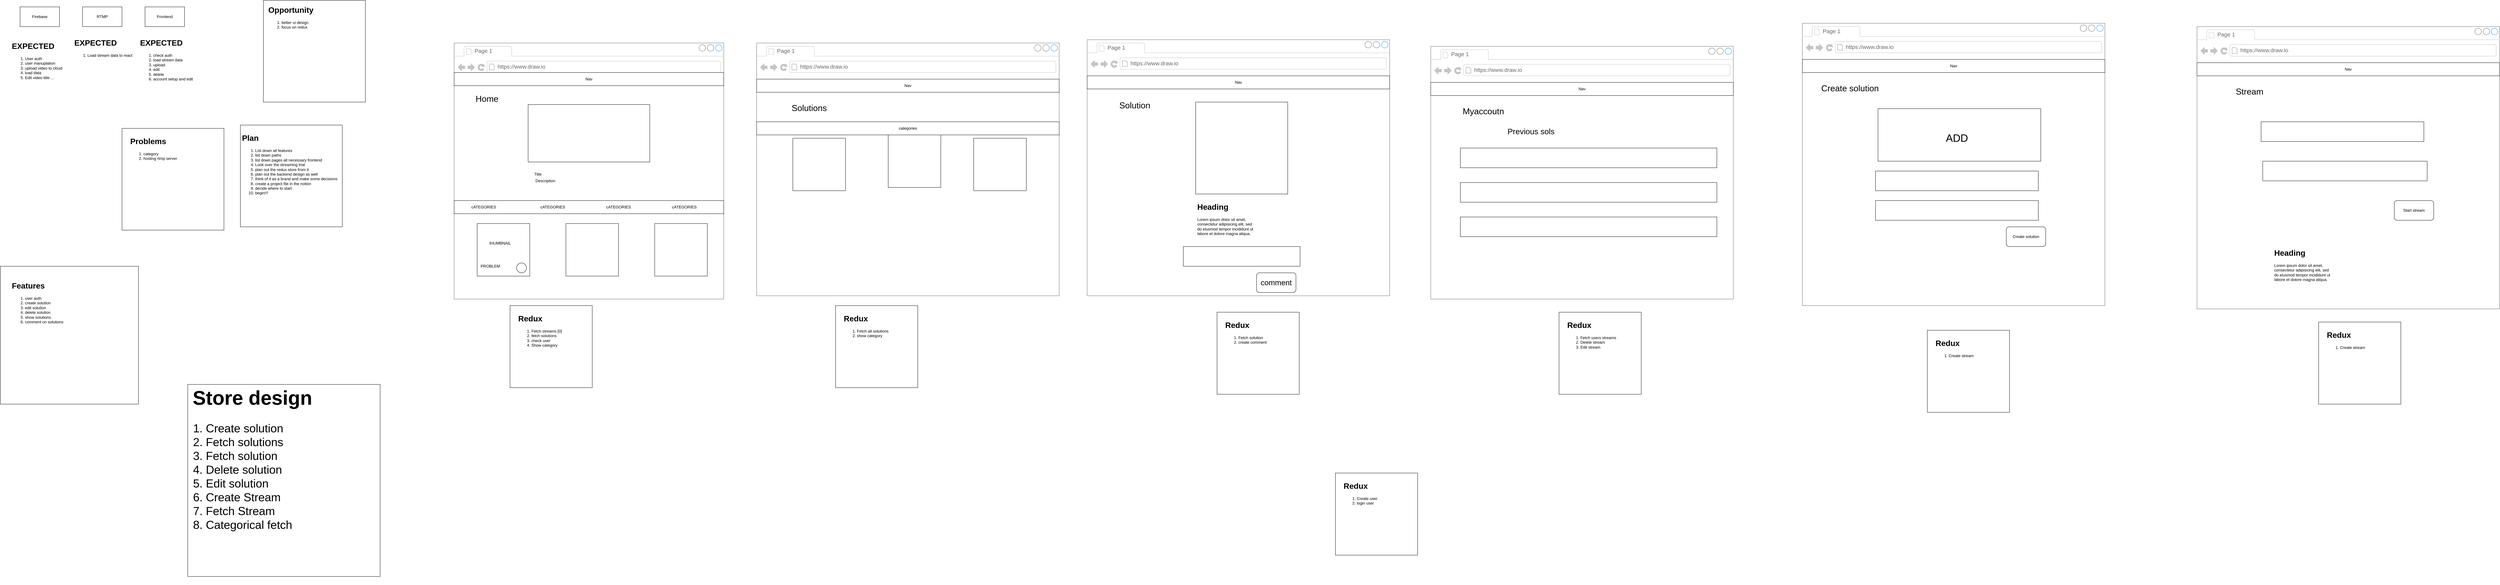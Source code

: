 <mxfile version="14.7.2" type="device"><diagram id="DmHwoGxBdzD_FgtV0RAj" name="Page-1"><mxGraphModel dx="4152" dy="2652" grid="1" gridSize="10" guides="1" tooltips="1" connect="1" arrows="1" fold="1" page="1" pageScale="1" pageWidth="850" pageHeight="1100" math="0" shadow="0"><root><mxCell id="0"/><mxCell id="1" parent="0"/><mxCell id="Y1dfJo8Q4egXMTVIznYV-1" value="Firebase" style="rounded=0;whiteSpace=wrap;html=1;" parent="1" vertex="1"><mxGeometry x="120" y="80" width="120" height="60" as="geometry"/></mxCell><mxCell id="Y1dfJo8Q4egXMTVIznYV-2" value="Frontend" style="rounded=0;whiteSpace=wrap;html=1;" parent="1" vertex="1"><mxGeometry x="500" y="80" width="120" height="60" as="geometry"/></mxCell><mxCell id="Y1dfJo8Q4egXMTVIznYV-3" value="" style="whiteSpace=wrap;html=1;aspect=fixed;" parent="1" vertex="1"><mxGeometry x="430" y="450" width="310" height="310" as="geometry"/></mxCell><mxCell id="Y1dfJo8Q4egXMTVIznYV-5" value="&lt;h1&gt;Problems&lt;/h1&gt;&lt;p&gt;&lt;/p&gt;&lt;ol&gt;&lt;li&gt;category&lt;/li&gt;&lt;li&gt;hosting rtmp server&lt;/li&gt;&lt;/ol&gt;&lt;p&gt;&lt;/p&gt;" style="text;html=1;strokeColor=none;fillColor=none;spacing=5;spacingTop=-20;whiteSpace=wrap;overflow=hidden;rounded=0;" parent="1" vertex="1"><mxGeometry x="450" y="470" width="270" height="270" as="geometry"/></mxCell><mxCell id="Y1dfJo8Q4egXMTVIznYV-7" value="" style="whiteSpace=wrap;html=1;aspect=fixed;" parent="1" vertex="1"><mxGeometry x="60" y="870" width="420" height="420" as="geometry"/></mxCell><mxCell id="Y1dfJo8Q4egXMTVIznYV-8" value="&lt;h1&gt;Features&lt;/h1&gt;&lt;p&gt;&lt;/p&gt;&lt;ol&gt;&lt;li&gt;user auth&lt;/li&gt;&lt;li&gt;create solution&lt;/li&gt;&lt;li&gt;edit solution&amp;nbsp;&lt;/li&gt;&lt;li&gt;delete solution&lt;/li&gt;&lt;li&gt;show solutions&lt;/li&gt;&lt;li&gt;comment on solutions&lt;/li&gt;&lt;/ol&gt;&lt;div style=&quot;font-size: 20px&quot;&gt;&lt;br&gt;&lt;/div&gt;&lt;p&gt;&lt;/p&gt;" style="text;html=1;strokeColor=none;fillColor=none;spacing=5;spacingTop=-20;whiteSpace=wrap;overflow=hidden;rounded=0;" parent="1" vertex="1"><mxGeometry x="90" y="910" width="270" height="270" as="geometry"/></mxCell><mxCell id="dNH73WC3M9QRbxnPOMlQ-2" value="&lt;h1&gt;EXPECTED&lt;/h1&gt;&lt;p&gt;&lt;/p&gt;&lt;ol&gt;&lt;li&gt;User auth&lt;/li&gt;&lt;li&gt;user manuplation&lt;/li&gt;&lt;li&gt;upload video to cloud&lt;/li&gt;&lt;li&gt;load data&lt;/li&gt;&lt;li&gt;Edit video title ...&lt;/li&gt;&lt;/ol&gt;&lt;p&gt;&lt;/p&gt;" style="text;html=1;strokeColor=none;fillColor=none;spacing=5;spacingTop=-20;whiteSpace=wrap;overflow=hidden;rounded=0;" parent="1" vertex="1"><mxGeometry x="90" y="180" width="190" height="190" as="geometry"/></mxCell><mxCell id="dNH73WC3M9QRbxnPOMlQ-3" value="&lt;h1&gt;EXPECTED&lt;/h1&gt;&lt;p&gt;&lt;/p&gt;&lt;ol&gt;&lt;li&gt;check auth&lt;/li&gt;&lt;li&gt;load stream data&lt;/li&gt;&lt;li&gt;upload&amp;nbsp;&lt;/li&gt;&lt;li&gt;edit&amp;nbsp;&lt;/li&gt;&lt;li&gt;delete&lt;/li&gt;&lt;li&gt;account setup and edit&lt;/li&gt;&lt;/ol&gt;&lt;p&gt;&lt;/p&gt;" style="text;html=1;strokeColor=none;fillColor=none;spacing=5;spacingTop=-20;whiteSpace=wrap;overflow=hidden;rounded=0;" parent="1" vertex="1"><mxGeometry x="480" y="170" width="190" height="190" as="geometry"/></mxCell><mxCell id="dNH73WC3M9QRbxnPOMlQ-4" value="RTMP" style="rounded=0;whiteSpace=wrap;html=1;" parent="1" vertex="1"><mxGeometry x="310" y="80" width="120" height="60" as="geometry"/></mxCell><mxCell id="dNH73WC3M9QRbxnPOMlQ-5" value="&lt;h1&gt;EXPECTED&lt;/h1&gt;&lt;p&gt;&lt;/p&gt;&lt;ol&gt;&lt;li&gt;Load stream data to react&lt;/li&gt;&lt;/ol&gt;&lt;p&gt;&lt;/p&gt;" style="text;html=1;strokeColor=none;fillColor=none;spacing=5;spacingTop=-20;whiteSpace=wrap;overflow=hidden;rounded=0;" parent="1" vertex="1"><mxGeometry x="280" y="170" width="190" height="190" as="geometry"/></mxCell><mxCell id="dNH73WC3M9QRbxnPOMlQ-6" value="" style="whiteSpace=wrap;html=1;aspect=fixed;" parent="1" vertex="1"><mxGeometry x="790" y="440" width="310" height="310" as="geometry"/></mxCell><mxCell id="dNH73WC3M9QRbxnPOMlQ-7" value="&lt;h1&gt;Plan&lt;/h1&gt;&lt;p&gt;&lt;/p&gt;&lt;ol&gt;&lt;li&gt;List down all features&lt;/li&gt;&lt;li&gt;list down paths&lt;/li&gt;&lt;li&gt;list down pages all necessary frontend&lt;/li&gt;&lt;li&gt;Look over the streaming trial&lt;/li&gt;&lt;li&gt;plan out the redux store from it&lt;/li&gt;&lt;li&gt;plan out the backend design as well&lt;/li&gt;&lt;li&gt;think of it as a brand and make some decisions&lt;/li&gt;&lt;li&gt;create a project file in the notion&lt;/li&gt;&lt;li&gt;decide where to start&lt;/li&gt;&lt;li&gt;begin!!!&lt;/li&gt;&lt;/ol&gt;&lt;p&gt;&lt;/p&gt;" style="text;html=1;strokeColor=none;fillColor=none;spacing=5;spacingTop=-20;whiteSpace=wrap;overflow=hidden;rounded=0;" parent="1" vertex="1"><mxGeometry x="790" y="460" width="310" height="270" as="geometry"/></mxCell><mxCell id="_rVraMnxdXFRFd1aXAU3-5" value="" style="strokeWidth=1;shadow=0;dashed=0;align=center;html=1;shape=mxgraph.mockup.containers.browserWindow;rSize=0;strokeColor=#666666;strokeColor2=#008cff;strokeColor3=#c4c4c4;mainText=,;recursiveResize=0;" parent="1" vertex="1"><mxGeometry x="1440" y="190" width="820" height="780" as="geometry"/></mxCell><mxCell id="_rVraMnxdXFRFd1aXAU3-6" value="Page 1" style="strokeWidth=1;shadow=0;dashed=0;align=center;html=1;shape=mxgraph.mockup.containers.anchor;fontSize=17;fontColor=#666666;align=left;" parent="_rVraMnxdXFRFd1aXAU3-5" vertex="1"><mxGeometry x="60" y="12" width="110" height="26" as="geometry"/></mxCell><mxCell id="_rVraMnxdXFRFd1aXAU3-7" value="https://www.draw.io" style="strokeWidth=1;shadow=0;dashed=0;align=center;html=1;shape=mxgraph.mockup.containers.anchor;rSize=0;fontSize=17;fontColor=#666666;align=left;" parent="_rVraMnxdXFRFd1aXAU3-5" vertex="1"><mxGeometry x="130" y="60" width="250" height="26" as="geometry"/></mxCell><mxCell id="_rVraMnxdXFRFd1aXAU3-9" value="" style="rounded=0;whiteSpace=wrap;html=1;" parent="_rVraMnxdXFRFd1aXAU3-5" vertex="1"><mxGeometry x="225" y="187.5" width="370" height="175" as="geometry"/></mxCell><mxCell id="_rVraMnxdXFRFd1aXAU3-10" value="Title" style="text;html=1;strokeColor=none;fillColor=none;align=center;verticalAlign=middle;whiteSpace=wrap;rounded=0;" parent="_rVraMnxdXFRFd1aXAU3-5" vertex="1"><mxGeometry x="235" y="390" width="40" height="20" as="geometry"/></mxCell><mxCell id="_rVraMnxdXFRFd1aXAU3-11" value="Description" style="text;html=1;strokeColor=none;fillColor=none;align=center;verticalAlign=middle;whiteSpace=wrap;rounded=0;" parent="_rVraMnxdXFRFd1aXAU3-5" vertex="1"><mxGeometry x="160" y="410" width="235" height="20" as="geometry"/></mxCell><mxCell id="_rVraMnxdXFRFd1aXAU3-8" value="Nav" style="rounded=0;whiteSpace=wrap;html=1;" parent="_rVraMnxdXFRFd1aXAU3-5" vertex="1"><mxGeometry y="90" width="820" height="40" as="geometry"/></mxCell><mxCell id="_rVraMnxdXFRFd1aXAU3-13" value="" style="whiteSpace=wrap;html=1;aspect=fixed;" parent="_rVraMnxdXFRFd1aXAU3-5" vertex="1"><mxGeometry x="70" y="550" width="160" height="160" as="geometry"/></mxCell><mxCell id="_rVraMnxdXFRFd1aXAU3-15" value="&lt;span style=&quot;color: rgba(0 , 0 , 0 , 0) ; font-family: monospace ; font-size: 0px&quot;&gt;%3CmxGraphModel%3E%3Croot%3E%3CmxCell%20id%3D%220%22%2F%3E%3CmxCell%20id%3D%221%22%20parent%3D%220%22%2F%3E%3CmxCell%20id%3D%222%22%20value%3D%22%22%20style%3D%22strokeWidth%3D1%3Bshadow%3D0%3Bdashed%3D0%3Balign%3Dcenter%3Bhtml%3D1%3Bshape%3Dmxgraph.mockup.containers.browserWindow%3BrSize%3D0%3BstrokeColor%3D%23666666%3BstrokeColor2%3D%23008cff%3BstrokeColor3%3D%23c4c4c4%3BmainText%3D%2C%3BrecursiveResize%3D0%3B%22%20vertex%3D%221%22%20parent%3D%221%22%3E%3CmxGeometry%20x%3D%221440%22%20y%3D%22220%22%20width%3D%22820%22%20height%3D%22780%22%20as%3D%22geometry%22%2F%3E%3C%2FmxCell%3E%3CmxCell%20id%3D%223%22%20value%3D%22Page%201%22%20style%3D%22strokeWidth%3D1%3Bshadow%3D0%3Bdashed%3D0%3Balign%3Dcenter%3Bhtml%3D1%3Bshape%3Dmxgraph.mockup.containers.anchor%3BfontSize%3D17%3BfontColor%3D%23666666%3Balign%3Dleft%3B%22%20vertex%3D%221%22%20parent%3D%222%22%3E%3CmxGeometry%20x%3D%2260%22%20y%3D%2212%22%20width%3D%22110%22%20height%3D%2226%22%20as%3D%22geometry%22%2F%3E%3C%2FmxCell%3E%3CmxCell%20id%3D%224%22%20value%3D%22https%3A%2F%2Fwww.draw.io%22%20style%3D%22strokeWidth%3D1%3Bshadow%3D0%3Bdashed%3D0%3Balign%3Dcenter%3Bhtml%3D1%3Bshape%3Dmxgraph.mockup.containers.anchor%3BrSize%3D0%3BfontSize%3D17%3BfontColor%3D%23666666%3Balign%3Dleft%3B%22%20vertex%3D%221%22%20parent%3D%222%22%3E%3CmxGeometry%20x%3D%22130%22%20y%3D%2260%22%20width%3D%22250%22%20height%3D%2226%22%20as%3D%22geometry%22%2F%3E%3C%2FmxCell%3E%3CmxCell%20id%3D%225%22%20value%3D%22%22%20style%3D%22rounded%3D0%3BwhiteSpace%3Dwrap%3Bhtml%3D1%3B%22%20vertex%3D%221%22%20parent%3D%222%22%3E%3CmxGeometry%20x%3D%22225%22%20y%3D%22187.5%22%20width%3D%22370%22%20height%3D%22175%22%20as%3D%22geometry%22%2F%3E%3C%2FmxCell%3E%3CmxCell%20id%3D%226%22%20value%3D%22Title%22%20style%3D%22text%3Bhtml%3D1%3BstrokeColor%3Dnone%3BfillColor%3Dnone%3Balign%3Dcenter%3BverticalAlign%3Dmiddle%3BwhiteSpace%3Dwrap%3Brounded%3D0%3B%22%20vertex%3D%221%22%20parent%3D%222%22%3E%3CmxGeometry%20x%3D%22235%22%20y%3D%22390%22%20width%3D%2240%22%20height%3D%2220%22%20as%3D%22geometry%22%2F%3E%3C%2FmxCell%3E%3CmxCell%20id%3D%227%22%20value%3D%22Description%22%20style%3D%22text%3Bhtml%3D1%3BstrokeColor%3Dnone%3BfillColor%3Dnone%3Balign%3Dcenter%3BverticalAlign%3Dmiddle%3BwhiteSpace%3Dwrap%3Brounded%3D0%3B%22%20vertex%3D%221%22%20parent%3D%222%22%3E%3CmxGeometry%20x%3D%22160%22%20y%3D%22410%22%20width%3D%22235%22%20height%3D%2220%22%20as%3D%22geometry%22%2F%3E%3C%2FmxCell%3E%3CmxCell%20id%3D%228%22%20value%3D%22Nav%22%20style%3D%22rounded%3D0%3BwhiteSpace%3Dwrap%3Bhtml%3D1%3B%22%20vertex%3D%221%22%20parent%3D%222%22%3E%3CmxGeometry%20y%3D%22110%22%20width%3D%22820%22%20height%3D%2240%22%20as%3D%22geometry%22%2F%3E%3C%2FmxCell%3E%3CmxCell%20id%3D%229%22%20value%3D%22%22%20style%3D%22whiteSpace%3Dwrap%3Bhtml%3D1%3Baspect%3Dfixed%3B%22%20vertex%3D%221%22%20parent%3D%222%22%3E%3CmxGeometry%20x%3D%2270%22%20y%3D%22550%22%20width%3D%22160%22%20height%3D%22160%22%20as%3D%22geometry%22%2F%3E%3C%2FmxCell%3E%3CmxCell%20id%3D%2210%22%20value%3D%22%22%20style%3D%22whiteSpace%3Dwrap%3Bhtml%3D1%3Baspect%3Dfixed%3B%22%20vertex%3D%221%22%20parent%3D%222%22%3E%3CmxGeometry%20x%3D%22610%22%20y%3D%22550%22%20width%3D%22160%22%20height%3D%22160%22%20as%3D%22geometry%22%2F%3E%3C%2FmxCell%3E%3C%2Froot%3E%3C%2FmxGraphModel%3E&lt;/span&gt;" style="whiteSpace=wrap;html=1;aspect=fixed;" parent="_rVraMnxdXFRFd1aXAU3-5" vertex="1"><mxGeometry x="610" y="550" width="160" height="160" as="geometry"/></mxCell><mxCell id="_rVraMnxdXFRFd1aXAU3-25" value="&lt;span style=&quot;color: rgba(0 , 0 , 0 , 0) ; font-family: monospace ; font-size: 0px&quot;&gt;%3CmxGraphModel%3E%3Croot%3E%3CmxCell%20id%3D%220%22%2F%3E%3CmxCell%20id%3D%221%22%20parent%3D%220%22%2F%3E%3CmxCell%20id%3D%222%22%20value%3D%22%22%20style%3D%22strokeWidth%3D1%3Bshadow%3D0%3Bdashed%3D0%3Balign%3Dcenter%3Bhtml%3D1%3Bshape%3Dmxgraph.mockup.containers.browserWindow%3BrSize%3D0%3BstrokeColor%3D%23666666%3BstrokeColor2%3D%23008cff%3BstrokeColor3%3D%23c4c4c4%3BmainText%3D%2C%3BrecursiveResize%3D0%3B%22%20vertex%3D%221%22%20parent%3D%221%22%3E%3CmxGeometry%20x%3D%221440%22%20y%3D%22220%22%20width%3D%22820%22%20height%3D%22780%22%20as%3D%22geometry%22%2F%3E%3C%2FmxCell%3E%3CmxCell%20id%3D%223%22%20value%3D%22Page%201%22%20style%3D%22strokeWidth%3D1%3Bshadow%3D0%3Bdashed%3D0%3Balign%3Dcenter%3Bhtml%3D1%3Bshape%3Dmxgraph.mockup.containers.anchor%3BfontSize%3D17%3BfontColor%3D%23666666%3Balign%3Dleft%3B%22%20vertex%3D%221%22%20parent%3D%222%22%3E%3CmxGeometry%20x%3D%2260%22%20y%3D%2212%22%20width%3D%22110%22%20height%3D%2226%22%20as%3D%22geometry%22%2F%3E%3C%2FmxCell%3E%3CmxCell%20id%3D%224%22%20value%3D%22https%3A%2F%2Fwww.draw.io%22%20style%3D%22strokeWidth%3D1%3Bshadow%3D0%3Bdashed%3D0%3Balign%3Dcenter%3Bhtml%3D1%3Bshape%3Dmxgraph.mockup.containers.anchor%3BrSize%3D0%3BfontSize%3D17%3BfontColor%3D%23666666%3Balign%3Dleft%3B%22%20vertex%3D%221%22%20parent%3D%222%22%3E%3CmxGeometry%20x%3D%22130%22%20y%3D%2260%22%20width%3D%22250%22%20height%3D%2226%22%20as%3D%22geometry%22%2F%3E%3C%2FmxCell%3E%3CmxCell%20id%3D%225%22%20value%3D%22%22%20style%3D%22rounded%3D0%3BwhiteSpace%3Dwrap%3Bhtml%3D1%3B%22%20vertex%3D%221%22%20parent%3D%222%22%3E%3CmxGeometry%20x%3D%22225%22%20y%3D%22187.5%22%20width%3D%22370%22%20height%3D%22175%22%20as%3D%22geometry%22%2F%3E%3C%2FmxCell%3E%3CmxCell%20id%3D%226%22%20value%3D%22Title%22%20style%3D%22text%3Bhtml%3D1%3BstrokeColor%3Dnone%3BfillColor%3Dnone%3Balign%3Dcenter%3BverticalAlign%3Dmiddle%3BwhiteSpace%3Dwrap%3Brounded%3D0%3B%22%20vertex%3D%221%22%20parent%3D%222%22%3E%3CmxGeometry%20x%3D%22235%22%20y%3D%22390%22%20width%3D%2240%22%20height%3D%2220%22%20as%3D%22geometry%22%2F%3E%3C%2FmxCell%3E%3CmxCell%20id%3D%227%22%20value%3D%22Description%22%20style%3D%22text%3Bhtml%3D1%3BstrokeColor%3Dnone%3BfillColor%3Dnone%3Balign%3Dcenter%3BverticalAlign%3Dmiddle%3BwhiteSpace%3Dwrap%3Brounded%3D0%3B%22%20vertex%3D%221%22%20parent%3D%222%22%3E%3CmxGeometry%20x%3D%22160%22%20y%3D%22410%22%20width%3D%22235%22%20height%3D%2220%22%20as%3D%22geometry%22%2F%3E%3C%2FmxCell%3E%3CmxCell%20id%3D%228%22%20value%3D%22Nav%22%20style%3D%22rounded%3D0%3BwhiteSpace%3Dwrap%3Bhtml%3D1%3B%22%20vertex%3D%221%22%20parent%3D%222%22%3E%3CmxGeometry%20y%3D%22110%22%20width%3D%22820%22%20height%3D%2240%22%20as%3D%22geometry%22%2F%3E%3C%2FmxCell%3E%3CmxCell%20id%3D%229%22%20value%3D%22%22%20style%3D%22whiteSpace%3Dwrap%3Bhtml%3D1%3Baspect%3Dfixed%3B%22%20vertex%3D%221%22%20parent%3D%222%22%3E%3CmxGeometry%20x%3D%2270%22%20y%3D%22550%22%20width%3D%22160%22%20height%3D%22160%22%20as%3D%22geometry%22%2F%3E%3C%2FmxCell%3E%3CmxCell%20id%3D%2210%22%20value%3D%22%22%20style%3D%22whiteSpace%3Dwrap%3Bhtml%3D1%3Baspect%3Dfixed%3B%22%20vertex%3D%221%22%20parent%3D%222%22%3E%3CmxGeometry%20x%3D%22610%22%20y%3D%22550%22%20width%3D%22160%22%20height%3D%22160%22%20as%3D%22geometry%22%2F%3E%3C%2FmxCell%3E%3C%2Froot%3E%3C%2FmxGraphModel%3E&lt;/span&gt;" style="whiteSpace=wrap;html=1;aspect=fixed;" parent="_rVraMnxdXFRFd1aXAU3-5" vertex="1"><mxGeometry x="340" y="550" width="160" height="160" as="geometry"/></mxCell><mxCell id="_rVraMnxdXFRFd1aXAU3-26" value="PROBLEM" style="text;html=1;strokeColor=none;fillColor=none;align=center;verticalAlign=middle;whiteSpace=wrap;rounded=0;" parent="_rVraMnxdXFRFd1aXAU3-5" vertex="1"><mxGeometry x="90" y="670" width="40" height="20" as="geometry"/></mxCell><mxCell id="_rVraMnxdXFRFd1aXAU3-27" value="" style="ellipse;whiteSpace=wrap;html=1;aspect=fixed;" parent="_rVraMnxdXFRFd1aXAU3-5" vertex="1"><mxGeometry x="190" y="670" width="30" height="30" as="geometry"/></mxCell><mxCell id="_rVraMnxdXFRFd1aXAU3-28" value="tHUMBNAIL" style="text;html=1;strokeColor=none;fillColor=none;align=center;verticalAlign=middle;whiteSpace=wrap;rounded=0;" parent="_rVraMnxdXFRFd1aXAU3-5" vertex="1"><mxGeometry x="120" y="600" width="40" height="20" as="geometry"/></mxCell><mxCell id="_rVraMnxdXFRFd1aXAU3-29" value="" style="rounded=0;whiteSpace=wrap;html=1;" parent="_rVraMnxdXFRFd1aXAU3-5" vertex="1"><mxGeometry y="480" width="820" height="40" as="geometry"/></mxCell><mxCell id="_rVraMnxdXFRFd1aXAU3-30" value="cATEGORIES" style="text;html=1;strokeColor=none;fillColor=none;align=center;verticalAlign=middle;whiteSpace=wrap;rounded=0;" parent="_rVraMnxdXFRFd1aXAU3-5" vertex="1"><mxGeometry x="70" y="490" width="40" height="20" as="geometry"/></mxCell><mxCell id="_rVraMnxdXFRFd1aXAU3-31" value="cATEGORIES" style="text;html=1;strokeColor=none;fillColor=none;align=center;verticalAlign=middle;whiteSpace=wrap;rounded=0;" parent="_rVraMnxdXFRFd1aXAU3-5" vertex="1"><mxGeometry x="280" y="490" width="40" height="20" as="geometry"/></mxCell><mxCell id="_rVraMnxdXFRFd1aXAU3-32" value="cATEGORIES" style="text;html=1;strokeColor=none;fillColor=none;align=center;verticalAlign=middle;whiteSpace=wrap;rounded=0;" parent="1" vertex="1"><mxGeometry x="1920" y="680" width="40" height="20" as="geometry"/></mxCell><mxCell id="_rVraMnxdXFRFd1aXAU3-33" value="cATEGORIES" style="text;html=1;strokeColor=none;fillColor=none;align=center;verticalAlign=middle;whiteSpace=wrap;rounded=0;" parent="1" vertex="1"><mxGeometry x="2120" y="680" width="40" height="20" as="geometry"/></mxCell><mxCell id="_rVraMnxdXFRFd1aXAU3-34" value="" style="strokeWidth=1;shadow=0;dashed=0;align=center;html=1;shape=mxgraph.mockup.containers.browserWindow;rSize=0;strokeColor=#666666;strokeColor2=#008cff;strokeColor3=#c4c4c4;mainText=,;recursiveResize=0;" parent="1" vertex="1"><mxGeometry x="2360" y="190" width="920" height="770" as="geometry"/></mxCell><mxCell id="_rVraMnxdXFRFd1aXAU3-35" value="Page 1" style="strokeWidth=1;shadow=0;dashed=0;align=center;html=1;shape=mxgraph.mockup.containers.anchor;fontSize=17;fontColor=#666666;align=left;" parent="_rVraMnxdXFRFd1aXAU3-34" vertex="1"><mxGeometry x="60" y="12" width="110" height="26" as="geometry"/></mxCell><mxCell id="_rVraMnxdXFRFd1aXAU3-36" value="https://www.draw.io" style="strokeWidth=1;shadow=0;dashed=0;align=center;html=1;shape=mxgraph.mockup.containers.anchor;rSize=0;fontSize=17;fontColor=#666666;align=left;" parent="_rVraMnxdXFRFd1aXAU3-34" vertex="1"><mxGeometry x="130" y="60" width="250" height="26" as="geometry"/></mxCell><mxCell id="_rVraMnxdXFRFd1aXAU3-37" value="" style="whiteSpace=wrap;html=1;aspect=fixed;" parent="_rVraMnxdXFRFd1aXAU3-34" vertex="1"><mxGeometry x="110" y="290" width="160" height="160" as="geometry"/></mxCell><mxCell id="_rVraMnxdXFRFd1aXAU3-39" value="" style="whiteSpace=wrap;html=1;aspect=fixed;" parent="_rVraMnxdXFRFd1aXAU3-34" vertex="1"><mxGeometry x="400" y="280" width="160" height="160" as="geometry"/></mxCell><mxCell id="_rVraMnxdXFRFd1aXAU3-57" value="Nav" style="rounded=0;whiteSpace=wrap;html=1;" parent="_rVraMnxdXFRFd1aXAU3-34" vertex="1"><mxGeometry y="110" width="920" height="40" as="geometry"/></mxCell><mxCell id="_rVraMnxdXFRFd1aXAU3-40" value="" style="whiteSpace=wrap;html=1;aspect=fixed;" parent="_rVraMnxdXFRFd1aXAU3-34" vertex="1"><mxGeometry x="660" y="290" width="160" height="160" as="geometry"/></mxCell><mxCell id="_rVraMnxdXFRFd1aXAU3-65" value="&lt;font style=&quot;font-size: 26px&quot;&gt;Solutions&lt;/font&gt;" style="text;html=1;strokeColor=none;fillColor=none;align=center;verticalAlign=middle;whiteSpace=wrap;rounded=0;" parent="_rVraMnxdXFRFd1aXAU3-34" vertex="1"><mxGeometry x="140" y="188" width="40" height="20" as="geometry"/></mxCell><mxCell id="_rVraMnxdXFRFd1aXAU3-58" value="" style="strokeWidth=1;shadow=0;dashed=0;align=center;html=1;shape=mxgraph.mockup.containers.browserWindow;rSize=0;strokeColor=#666666;strokeColor2=#008cff;strokeColor3=#c4c4c4;mainText=,;recursiveResize=0;" parent="1" vertex="1"><mxGeometry x="3365" y="180" width="920" height="780" as="geometry"/></mxCell><mxCell id="_rVraMnxdXFRFd1aXAU3-59" value="Page 1" style="strokeWidth=1;shadow=0;dashed=0;align=center;html=1;shape=mxgraph.mockup.containers.anchor;fontSize=17;fontColor=#666666;align=left;" parent="_rVraMnxdXFRFd1aXAU3-58" vertex="1"><mxGeometry x="60" y="12" width="110" height="26" as="geometry"/></mxCell><mxCell id="_rVraMnxdXFRFd1aXAU3-60" value="https://www.draw.io" style="strokeWidth=1;shadow=0;dashed=0;align=center;html=1;shape=mxgraph.mockup.containers.anchor;rSize=0;fontSize=17;fontColor=#666666;align=left;" parent="_rVraMnxdXFRFd1aXAU3-58" vertex="1"><mxGeometry x="130" y="60" width="250" height="26" as="geometry"/></mxCell><mxCell id="_rVraMnxdXFRFd1aXAU3-61" value="" style="whiteSpace=wrap;html=1;aspect=fixed;" parent="_rVraMnxdXFRFd1aXAU3-58" vertex="1"><mxGeometry x="330" y="190" width="280" height="280" as="geometry"/></mxCell><mxCell id="_rVraMnxdXFRFd1aXAU3-63" value="Nav" style="rounded=0;whiteSpace=wrap;html=1;" parent="_rVraMnxdXFRFd1aXAU3-58" vertex="1"><mxGeometry y="110" width="920" height="40" as="geometry"/></mxCell><mxCell id="_rVraMnxdXFRFd1aXAU3-68" value="&lt;h1&gt;Heading&lt;/h1&gt;&lt;p&gt;Lorem ipsum dolor sit amet, consectetur adipisicing elit, sed do eiusmod tempor incididunt ut labore et dolore magna aliqua.&lt;/p&gt;" style="text;html=1;strokeColor=none;fillColor=none;spacing=5;spacingTop=-20;whiteSpace=wrap;overflow=hidden;rounded=0;" parent="_rVraMnxdXFRFd1aXAU3-58" vertex="1"><mxGeometry x="330" y="490" width="190" height="120" as="geometry"/></mxCell><mxCell id="_rVraMnxdXFRFd1aXAU3-69" value="" style="rounded=0;whiteSpace=wrap;html=1;" parent="_rVraMnxdXFRFd1aXAU3-58" vertex="1"><mxGeometry x="292.5" y="630" width="355" height="60" as="geometry"/></mxCell><mxCell id="_rVraMnxdXFRFd1aXAU3-70" value="&lt;font style=&quot;font-size: 23px&quot;&gt;comment&lt;/font&gt;" style="rounded=1;whiteSpace=wrap;html=1;" parent="_rVraMnxdXFRFd1aXAU3-58" vertex="1"><mxGeometry x="515" y="710" width="120" height="60" as="geometry"/></mxCell><mxCell id="_rVraMnxdXFRFd1aXAU3-66" value="&lt;font style=&quot;font-size: 26px&quot;&gt;Home&lt;/font&gt;" style="text;html=1;strokeColor=none;fillColor=none;align=center;verticalAlign=middle;whiteSpace=wrap;rounded=0;" parent="1" vertex="1"><mxGeometry x="1520" y="350" width="40" height="20" as="geometry"/></mxCell><mxCell id="_rVraMnxdXFRFd1aXAU3-71" value="&lt;span style=&quot;font-size: 26px&quot;&gt;Solution&lt;/span&gt;" style="text;html=1;strokeColor=none;fillColor=none;align=center;verticalAlign=middle;whiteSpace=wrap;rounded=0;" parent="1" vertex="1"><mxGeometry x="3490" y="370" width="40" height="20" as="geometry"/></mxCell><mxCell id="_rVraMnxdXFRFd1aXAU3-72" value="" style="strokeWidth=1;shadow=0;dashed=0;align=center;html=1;shape=mxgraph.mockup.containers.browserWindow;rSize=0;strokeColor=#666666;strokeColor2=#008cff;strokeColor3=#c4c4c4;mainText=,;recursiveResize=0;" parent="1" vertex="1"><mxGeometry x="4410" y="200" width="920" height="770" as="geometry"/></mxCell><mxCell id="_rVraMnxdXFRFd1aXAU3-73" value="Page 1" style="strokeWidth=1;shadow=0;dashed=0;align=center;html=1;shape=mxgraph.mockup.containers.anchor;fontSize=17;fontColor=#666666;align=left;" parent="_rVraMnxdXFRFd1aXAU3-72" vertex="1"><mxGeometry x="60" y="12" width="110" height="26" as="geometry"/></mxCell><mxCell id="_rVraMnxdXFRFd1aXAU3-74" value="https://www.draw.io" style="strokeWidth=1;shadow=0;dashed=0;align=center;html=1;shape=mxgraph.mockup.containers.anchor;rSize=0;fontSize=17;fontColor=#666666;align=left;" parent="_rVraMnxdXFRFd1aXAU3-72" vertex="1"><mxGeometry x="130" y="60" width="250" height="26" as="geometry"/></mxCell><mxCell id="_rVraMnxdXFRFd1aXAU3-77" value="Nav" style="rounded=0;whiteSpace=wrap;html=1;" parent="_rVraMnxdXFRFd1aXAU3-72" vertex="1"><mxGeometry y="110" width="920" height="40" as="geometry"/></mxCell><mxCell id="_rVraMnxdXFRFd1aXAU3-79" value="&lt;span style=&quot;font-size: 26px&quot;&gt;Myaccoutn&lt;/span&gt;" style="text;html=1;strokeColor=none;fillColor=none;align=center;verticalAlign=middle;whiteSpace=wrap;rounded=0;" parent="_rVraMnxdXFRFd1aXAU3-72" vertex="1"><mxGeometry x="140" y="188" width="40" height="20" as="geometry"/></mxCell><mxCell id="_rVraMnxdXFRFd1aXAU3-82" value="" style="rounded=0;whiteSpace=wrap;html=1;" parent="_rVraMnxdXFRFd1aXAU3-72" vertex="1"><mxGeometry x="90" y="415" width="780" height="60" as="geometry"/></mxCell><mxCell id="_rVraMnxdXFRFd1aXAU3-81" value="" style="rounded=0;whiteSpace=wrap;html=1;" parent="_rVraMnxdXFRFd1aXAU3-72" vertex="1"><mxGeometry x="90" y="520" width="780" height="60" as="geometry"/></mxCell><mxCell id="_rVraMnxdXFRFd1aXAU3-80" value="" style="rounded=0;whiteSpace=wrap;html=1;" parent="1" vertex="1"><mxGeometry x="4500" y="510" width="780" height="60" as="geometry"/></mxCell><mxCell id="_rVraMnxdXFRFd1aXAU3-83" value="&lt;span style=&quot;font-size: 24px&quot;&gt;Previous sols&lt;/span&gt;" style="text;html=1;strokeColor=none;fillColor=none;align=center;verticalAlign=middle;whiteSpace=wrap;rounded=0;" parent="1" vertex="1"><mxGeometry x="4620" y="450" width="190" height="20" as="geometry"/></mxCell><mxCell id="_rVraMnxdXFRFd1aXAU3-86" value="" style="strokeWidth=1;shadow=0;dashed=0;align=center;html=1;shape=mxgraph.mockup.containers.browserWindow;rSize=0;strokeColor=#666666;strokeColor2=#008cff;strokeColor3=#c4c4c4;mainText=,;recursiveResize=0;" parent="1" vertex="1"><mxGeometry x="6740" y="140" width="920" height="860" as="geometry"/></mxCell><mxCell id="_rVraMnxdXFRFd1aXAU3-87" value="Page 1" style="strokeWidth=1;shadow=0;dashed=0;align=center;html=1;shape=mxgraph.mockup.containers.anchor;fontSize=17;fontColor=#666666;align=left;" parent="_rVraMnxdXFRFd1aXAU3-86" vertex="1"><mxGeometry x="60" y="12" width="110" height="26" as="geometry"/></mxCell><mxCell id="_rVraMnxdXFRFd1aXAU3-88" value="https://www.draw.io" style="strokeWidth=1;shadow=0;dashed=0;align=center;html=1;shape=mxgraph.mockup.containers.anchor;rSize=0;fontSize=17;fontColor=#666666;align=left;" parent="_rVraMnxdXFRFd1aXAU3-86" vertex="1"><mxGeometry x="130" y="60" width="250" height="26" as="geometry"/></mxCell><mxCell id="_rVraMnxdXFRFd1aXAU3-91" value="Nav" style="rounded=0;whiteSpace=wrap;html=1;" parent="_rVraMnxdXFRFd1aXAU3-86" vertex="1"><mxGeometry y="110" width="920" height="40" as="geometry"/></mxCell><mxCell id="_rVraMnxdXFRFd1aXAU3-93" value="&lt;font style=&quot;font-size: 26px&quot;&gt;Stream&lt;/font&gt;" style="text;html=1;strokeColor=none;fillColor=none;align=center;verticalAlign=middle;whiteSpace=wrap;rounded=0;" parent="_rVraMnxdXFRFd1aXAU3-86" vertex="1"><mxGeometry x="140" y="188" width="40" height="20" as="geometry"/></mxCell><mxCell id="_rVraMnxdXFRFd1aXAU3-94" value="" style="rounded=0;whiteSpace=wrap;html=1;" parent="_rVraMnxdXFRFd1aXAU3-86" vertex="1"><mxGeometry x="195" y="290" width="495" height="60" as="geometry"/></mxCell><mxCell id="_rVraMnxdXFRFd1aXAU3-96" value="Start stream" style="rounded=1;whiteSpace=wrap;html=1;" parent="_rVraMnxdXFRFd1aXAU3-86" vertex="1"><mxGeometry x="600" y="530" width="120" height="60" as="geometry"/></mxCell><mxCell id="_rVraMnxdXFRFd1aXAU3-97" value="&lt;h1&gt;Heading&lt;/h1&gt;&lt;p&gt;Lorem ipsum dolor sit amet, consectetur adipisicing elit, sed do eiusmod tempor incididunt ut labore et dolore magna aliqua.&lt;/p&gt;" style="text;html=1;strokeColor=none;fillColor=none;spacing=5;spacingTop=-20;whiteSpace=wrap;overflow=hidden;rounded=0;" parent="_rVraMnxdXFRFd1aXAU3-86" vertex="1"><mxGeometry x="230" y="670" width="190" height="120" as="geometry"/></mxCell><mxCell id="_rVraMnxdXFRFd1aXAU3-95" value="" style="rounded=0;whiteSpace=wrap;html=1;" parent="1" vertex="1"><mxGeometry x="6940" y="550" width="500" height="60" as="geometry"/></mxCell><mxCell id="_rVraMnxdXFRFd1aXAU3-98" value="categories" style="rounded=0;whiteSpace=wrap;html=1;" parent="1" vertex="1"><mxGeometry x="2360" y="430" width="920" height="40" as="geometry"/></mxCell><mxCell id="vfO23qWgqHnTh5s3HC3t-1" value="" style="whiteSpace=wrap;html=1;aspect=fixed;" parent="1" vertex="1"><mxGeometry x="1610" y="990" width="250" height="250" as="geometry"/></mxCell><mxCell id="vfO23qWgqHnTh5s3HC3t-2" value="&lt;h1&gt;Redux&lt;/h1&gt;&lt;p&gt;&lt;/p&gt;&lt;ol&gt;&lt;li&gt;Fetch streams [0]&lt;/li&gt;&lt;li&gt;fetch solutions&lt;/li&gt;&lt;li&gt;check user&lt;/li&gt;&lt;li&gt;Show category&lt;/li&gt;&lt;/ol&gt;&lt;p&gt;&lt;/p&gt;" style="text;html=1;strokeColor=none;fillColor=none;spacing=5;spacingTop=-20;whiteSpace=wrap;overflow=hidden;rounded=0;" parent="1" vertex="1"><mxGeometry x="1630" y="1010" width="210" height="230" as="geometry"/></mxCell><mxCell id="vfO23qWgqHnTh5s3HC3t-5" value="" style="whiteSpace=wrap;html=1;aspect=fixed;" parent="1" vertex="1"><mxGeometry x="2600" y="990" width="250" height="250" as="geometry"/></mxCell><mxCell id="vfO23qWgqHnTh5s3HC3t-6" value="&lt;h1&gt;Redux&lt;/h1&gt;&lt;p&gt;&lt;/p&gt;&lt;ol&gt;&lt;li&gt;Fetch all solutions&lt;/li&gt;&lt;li&gt;show category&lt;/li&gt;&lt;/ol&gt;&lt;p&gt;&lt;/p&gt;" style="text;html=1;strokeColor=none;fillColor=none;spacing=5;spacingTop=-20;whiteSpace=wrap;overflow=hidden;rounded=0;" parent="1" vertex="1"><mxGeometry x="2620" y="1010" width="210" height="230" as="geometry"/></mxCell><mxCell id="vfO23qWgqHnTh5s3HC3t-7" value="" style="whiteSpace=wrap;html=1;aspect=fixed;" parent="1" vertex="1"><mxGeometry x="3760" y="1010" width="250" height="250" as="geometry"/></mxCell><mxCell id="vfO23qWgqHnTh5s3HC3t-8" value="&lt;h1&gt;Redux&lt;/h1&gt;&lt;p&gt;&lt;/p&gt;&lt;ol&gt;&lt;li&gt;Fetch solution&lt;/li&gt;&lt;li&gt;create comment&lt;/li&gt;&lt;/ol&gt;&lt;p&gt;&lt;/p&gt;" style="text;html=1;strokeColor=none;fillColor=none;spacing=5;spacingTop=-20;whiteSpace=wrap;overflow=hidden;rounded=0;" parent="1" vertex="1"><mxGeometry x="3780" y="1030" width="210" height="230" as="geometry"/></mxCell><mxCell id="vfO23qWgqHnTh5s3HC3t-9" value="" style="whiteSpace=wrap;html=1;aspect=fixed;" parent="1" vertex="1"><mxGeometry x="4800" y="1010" width="250" height="250" as="geometry"/></mxCell><mxCell id="vfO23qWgqHnTh5s3HC3t-10" value="&lt;h1&gt;Redux&lt;/h1&gt;&lt;p&gt;&lt;/p&gt;&lt;ol&gt;&lt;li&gt;Fetch users streams&lt;/li&gt;&lt;li&gt;Delete stream&lt;/li&gt;&lt;li&gt;Edit stream&lt;/li&gt;&lt;/ol&gt;&lt;p&gt;&lt;/p&gt;" style="text;html=1;strokeColor=none;fillColor=none;spacing=5;spacingTop=-20;whiteSpace=wrap;overflow=hidden;rounded=0;" parent="1" vertex="1"><mxGeometry x="4820" y="1030" width="210" height="230" as="geometry"/></mxCell><mxCell id="vfO23qWgqHnTh5s3HC3t-11" value="" style="whiteSpace=wrap;html=1;aspect=fixed;" parent="1" vertex="1"><mxGeometry x="7110" y="1040" width="250" height="250" as="geometry"/></mxCell><mxCell id="vfO23qWgqHnTh5s3HC3t-12" value="&lt;h1&gt;Redux&lt;/h1&gt;&lt;p&gt;&lt;/p&gt;&lt;ol&gt;&lt;li&gt;Create stream&lt;/li&gt;&lt;/ol&gt;&lt;p&gt;&lt;/p&gt;" style="text;html=1;strokeColor=none;fillColor=none;spacing=5;spacingTop=-20;whiteSpace=wrap;overflow=hidden;rounded=0;" parent="1" vertex="1"><mxGeometry x="7130" y="1060" width="210" height="200" as="geometry"/></mxCell><mxCell id="vfO23qWgqHnTh5s3HC3t-13" value="" style="whiteSpace=wrap;html=1;aspect=fixed;" parent="1" vertex="1"><mxGeometry x="4120" y="1500" width="250" height="250" as="geometry"/></mxCell><mxCell id="vfO23qWgqHnTh5s3HC3t-14" value="&lt;h1&gt;Redux&lt;/h1&gt;&lt;p&gt;&lt;/p&gt;&lt;ol&gt;&lt;li&gt;Create user&amp;nbsp;&lt;/li&gt;&lt;li&gt;login user&lt;/li&gt;&lt;/ol&gt;&lt;p&gt;&lt;/p&gt;" style="text;html=1;strokeColor=none;fillColor=none;spacing=5;spacingTop=-20;whiteSpace=wrap;overflow=hidden;rounded=0;" parent="1" vertex="1"><mxGeometry x="4140" y="1520" width="210" height="230" as="geometry"/></mxCell><mxCell id="vfO23qWgqHnTh5s3HC3t-15" value="" style="strokeWidth=1;shadow=0;dashed=0;align=center;html=1;shape=mxgraph.mockup.containers.browserWindow;rSize=0;strokeColor=#666666;strokeColor2=#008cff;strokeColor3=#c4c4c4;mainText=,;recursiveResize=0;" parent="1" vertex="1"><mxGeometry x="5540" y="130" width="920" height="860" as="geometry"/></mxCell><mxCell id="vfO23qWgqHnTh5s3HC3t-16" value="Page 1" style="strokeWidth=1;shadow=0;dashed=0;align=center;html=1;shape=mxgraph.mockup.containers.anchor;fontSize=17;fontColor=#666666;align=left;" parent="vfO23qWgqHnTh5s3HC3t-15" vertex="1"><mxGeometry x="60" y="12" width="110" height="26" as="geometry"/></mxCell><mxCell id="vfO23qWgqHnTh5s3HC3t-17" value="https://www.draw.io" style="strokeWidth=1;shadow=0;dashed=0;align=center;html=1;shape=mxgraph.mockup.containers.anchor;rSize=0;fontSize=17;fontColor=#666666;align=left;" parent="vfO23qWgqHnTh5s3HC3t-15" vertex="1"><mxGeometry x="130" y="60" width="250" height="26" as="geometry"/></mxCell><mxCell id="vfO23qWgqHnTh5s3HC3t-18" value="Nav" style="rounded=0;whiteSpace=wrap;html=1;" parent="vfO23qWgqHnTh5s3HC3t-15" vertex="1"><mxGeometry y="110" width="920" height="40" as="geometry"/></mxCell><mxCell id="vfO23qWgqHnTh5s3HC3t-19" value="&lt;span style=&quot;font-size: 26px&quot;&gt;Create solution&lt;/span&gt;" style="text;html=1;strokeColor=none;fillColor=none;align=center;verticalAlign=middle;whiteSpace=wrap;rounded=0;" parent="vfO23qWgqHnTh5s3HC3t-15" vertex="1"><mxGeometry x="20" y="188" width="250" height="20" as="geometry"/></mxCell><mxCell id="vfO23qWgqHnTh5s3HC3t-20" value="&lt;span style=&quot;color: rgba(0 , 0 , 0 , 0) ; font-family: monospace ; font-size: 0px&quot;&gt;%3CmxGraphModel%3E%3Croot%3E%3CmxCell%20id%3D%220%22%2F%3E%3CmxCell%20id%3D%221%22%20parent%3D%220%22%2F%3E%3CmxCell%20id%3D%222%22%20value%3D%22%22%20style%3D%22strokeWidth%3D1%3Bshadow%3D0%3Bdashed%3D0%3Balign%3Dcenter%3Bhtml%3D1%3Bshape%3Dmxgraph.mockup.containers.browserWindow%3BrSize%3D0%3BstrokeColor%3D%23666666%3BstrokeColor2%3D%23008cff%3BstrokeColor3%3D%23c4c4c4%3BmainText%3D%2C%3BrecursiveResize%3D0%3B%22%20vertex%3D%221%22%20parent%3D%221%22%3E%3CmxGeometry%20x%3D%226570%22%20y%3D%22165%22%20width%3D%22920%22%20height%3D%22860%22%20as%3D%22geometry%22%2F%3E%3C%2FmxCell%3E%3CmxCell%20id%3D%223%22%20value%3D%22Page%201%22%20style%3D%22strokeWidth%3D1%3Bshadow%3D0%3Bdashed%3D0%3Balign%3Dcenter%3Bhtml%3D1%3Bshape%3Dmxgraph.mockup.containers.anchor%3BfontSize%3D17%3BfontColor%3D%23666666%3Balign%3Dleft%3B%22%20vertex%3D%221%22%20parent%3D%222%22%3E%3CmxGeometry%20x%3D%2260%22%20y%3D%2212%22%20width%3D%22110%22%20height%3D%2226%22%20as%3D%22geometry%22%2F%3E%3C%2FmxCell%3E%3CmxCell%20id%3D%224%22%20value%3D%22https%3A%2F%2Fwww.draw.io%22%20style%3D%22strokeWidth%3D1%3Bshadow%3D0%3Bdashed%3D0%3Balign%3Dcenter%3Bhtml%3D1%3Bshape%3Dmxgraph.mockup.containers.anchor%3BrSize%3D0%3BfontSize%3D17%3BfontColor%3D%23666666%3Balign%3Dleft%3B%22%20vertex%3D%221%22%20parent%3D%222%22%3E%3CmxGeometry%20x%3D%22130%22%20y%3D%2260%22%20width%3D%22250%22%20height%3D%2226%22%20as%3D%22geometry%22%2F%3E%3C%2FmxCell%3E%3CmxCell%20id%3D%225%22%20value%3D%22Nav%22%20style%3D%22rounded%3D0%3BwhiteSpace%3Dwrap%3Bhtml%3D1%3B%22%20vertex%3D%221%22%20parent%3D%222%22%3E%3CmxGeometry%20y%3D%22110%22%20width%3D%22920%22%20height%3D%2240%22%20as%3D%22geometry%22%2F%3E%3C%2FmxCell%3E%3CmxCell%20id%3D%226%22%20value%3D%22%26lt%3Bspan%20style%3D%26quot%3Bfont-size%3A%2026px%26quot%3B%26gt%3BCreate%20solution%26lt%3B%2Fspan%26gt%3B%22%20style%3D%22text%3Bhtml%3D1%3BstrokeColor%3Dnone%3BfillColor%3Dnone%3Balign%3Dcenter%3BverticalAlign%3Dmiddle%3BwhiteSpace%3Dwrap%3Brounded%3D0%3B%22%20vertex%3D%221%22%20parent%3D%222%22%3E%3CmxGeometry%20x%3D%2220%22%20y%3D%22188%22%20width%3D%22250%22%20height%3D%2220%22%20as%3D%22geometry%22%2F%3E%3C%2FmxCell%3E%3CmxCell%20id%3D%227%22%20value%3D%22%22%20style%3D%22rounded%3D0%3BwhiteSpace%3Dwrap%3Bhtml%3D1%3B%22%20vertex%3D%221%22%20parent%3D%222%22%3E%3CmxGeometry%20x%3D%22195%22%20y%3D%22290%22%20width%3D%22495%22%20height%3D%2260%22%20as%3D%22geometry%22%2F%3E%3C%2FmxCell%3E%3CmxCell%20id%3D%228%22%20value%3D%22Create%20solution%22%20style%3D%22rounded%3D1%3BwhiteSpace%3Dwrap%3Bhtml%3D1%3B%22%20vertex%3D%221%22%20parent%3D%222%22%3E%3CmxGeometry%20x%3D%22600%22%20y%3D%22530%22%20width%3D%22120%22%20height%3D%2260%22%20as%3D%22geometry%22%2F%3E%3C%2FmxCell%3E%3CmxCell%20id%3D%229%22%20value%3D%22%26lt%3Bh1%26gt%3BHeading%26lt%3B%2Fh1%26gt%3B%26lt%3Bp%26gt%3BLorem%20ipsum%20dolor%20sit%20amet%2C%20consectetur%20adipisicing%20elit%2C%20sed%20do%20eiusmod%20tempor%20incididunt%20ut%20labore%20et%20dolore%20magna%20aliqua.%26lt%3B%2Fp%26gt%3B%22%20style%3D%22text%3Bhtml%3D1%3BstrokeColor%3Dnone%3BfillColor%3Dnone%3Bspacing%3D5%3BspacingTop%3D-20%3BwhiteSpace%3Dwrap%3Boverflow%3Dhidden%3Brounded%3D0%3B%22%20vertex%3D%221%22%20parent%3D%222%22%3E%3CmxGeometry%20x%3D%22230%22%20y%3D%22670%22%20width%3D%22190%22%20height%3D%22120%22%20as%3D%22geometry%22%2F%3E%3C%2FmxCell%3E%3C%2Froot%3E%3C%2FmxGraphModel%3E&lt;/span&gt;" style="rounded=0;whiteSpace=wrap;html=1;" parent="vfO23qWgqHnTh5s3HC3t-15" vertex="1"><mxGeometry x="230" y="260" width="495" height="160" as="geometry"/></mxCell><mxCell id="vfO23qWgqHnTh5s3HC3t-21" value="Create solution" style="rounded=1;whiteSpace=wrap;html=1;" parent="vfO23qWgqHnTh5s3HC3t-15" vertex="1"><mxGeometry x="620" y="620" width="120" height="60" as="geometry"/></mxCell><mxCell id="vfO23qWgqHnTh5s3HC3t-24" value="&lt;span style=&quot;color: rgba(0 , 0 , 0 , 0) ; font-family: monospace ; font-size: 0px&quot;&gt;%3CmxGraphModel%3E%3Croot%3E%3CmxCell%20id%3D%220%22%2F%3E%3CmxCell%20id%3D%221%22%20parent%3D%220%22%2F%3E%3CmxCell%20id%3D%222%22%20value%3D%22%22%20style%3D%22strokeWidth%3D1%3Bshadow%3D0%3Bdashed%3D0%3Balign%3Dcenter%3Bhtml%3D1%3Bshape%3Dmxgraph.mockup.containers.browserWindow%3BrSize%3D0%3BstrokeColor%3D%23666666%3BstrokeColor2%3D%23008cff%3BstrokeColor3%3D%23c4c4c4%3BmainText%3D%2C%3BrecursiveResize%3D0%3B%22%20vertex%3D%221%22%20parent%3D%221%22%3E%3CmxGeometry%20x%3D%226570%22%20y%3D%22165%22%20width%3D%22920%22%20height%3D%22860%22%20as%3D%22geometry%22%2F%3E%3C%2FmxCell%3E%3CmxCell%20id%3D%223%22%20value%3D%22Page%201%22%20style%3D%22strokeWidth%3D1%3Bshadow%3D0%3Bdashed%3D0%3Balign%3Dcenter%3Bhtml%3D1%3Bshape%3Dmxgraph.mockup.containers.anchor%3BfontSize%3D17%3BfontColor%3D%23666666%3Balign%3Dleft%3B%22%20vertex%3D%221%22%20parent%3D%222%22%3E%3CmxGeometry%20x%3D%2260%22%20y%3D%2212%22%20width%3D%22110%22%20height%3D%2226%22%20as%3D%22geometry%22%2F%3E%3C%2FmxCell%3E%3CmxCell%20id%3D%224%22%20value%3D%22https%3A%2F%2Fwww.draw.io%22%20style%3D%22strokeWidth%3D1%3Bshadow%3D0%3Bdashed%3D0%3Balign%3Dcenter%3Bhtml%3D1%3Bshape%3Dmxgraph.mockup.containers.anchor%3BrSize%3D0%3BfontSize%3D17%3BfontColor%3D%23666666%3Balign%3Dleft%3B%22%20vertex%3D%221%22%20parent%3D%222%22%3E%3CmxGeometry%20x%3D%22130%22%20y%3D%2260%22%20width%3D%22250%22%20height%3D%2226%22%20as%3D%22geometry%22%2F%3E%3C%2FmxCell%3E%3CmxCell%20id%3D%225%22%20value%3D%22Nav%22%20style%3D%22rounded%3D0%3BwhiteSpace%3Dwrap%3Bhtml%3D1%3B%22%20vertex%3D%221%22%20parent%3D%222%22%3E%3CmxGeometry%20y%3D%22110%22%20width%3D%22920%22%20height%3D%2240%22%20as%3D%22geometry%22%2F%3E%3C%2FmxCell%3E%3CmxCell%20id%3D%226%22%20value%3D%22%26lt%3Bspan%20style%3D%26quot%3Bfont-size%3A%2026px%26quot%3B%26gt%3BCreate%20solution%26lt%3B%2Fspan%26gt%3B%22%20style%3D%22text%3Bhtml%3D1%3BstrokeColor%3Dnone%3BfillColor%3Dnone%3Balign%3Dcenter%3BverticalAlign%3Dmiddle%3BwhiteSpace%3Dwrap%3Brounded%3D0%3B%22%20vertex%3D%221%22%20parent%3D%222%22%3E%3CmxGeometry%20x%3D%2220%22%20y%3D%22188%22%20width%3D%22250%22%20height%3D%2220%22%20as%3D%22geometry%22%2F%3E%3C%2FmxCell%3E%3CmxCell%20id%3D%227%22%20value%3D%22%22%20style%3D%22rounded%3D0%3BwhiteSpace%3Dwrap%3Bhtml%3D1%3B%22%20vertex%3D%221%22%20parent%3D%222%22%3E%3CmxGeometry%20x%3D%22195%22%20y%3D%22290%22%20width%3D%22495%22%20height%3D%2260%22%20as%3D%22geometry%22%2F%3E%3C%2FmxCell%3E%3CmxCell%20id%3D%228%22%20value%3D%22Create%20solution%22%20style%3D%22rounded%3D1%3BwhiteSpace%3Dwrap%3Bhtml%3D1%3B%22%20vertex%3D%221%22%20parent%3D%222%22%3E%3CmxGeometry%20x%3D%22600%22%20y%3D%22530%22%20width%3D%22120%22%20height%3D%2260%22%20as%3D%22geometry%22%2F%3E%3C%2FmxCell%3E%3CmxCell%20id%3D%229%22%20value%3D%22%26lt%3Bh1%26gt%3BHeading%26lt%3B%2Fh1%26gt%3B%26lt%3Bp%26gt%3BLorem%20ipsum%20dolor%20sit%20amet%2C%20consectetur%20adipisicing%20elit%2C%20sed%20do%20eiusmod%20tempor%20incididunt%20ut%20labore%20et%20dolore%20magna%20aliqua.%26lt%3B%2Fp%26gt%3B%22%20style%3D%22text%3Bhtml%3D1%3BstrokeColor%3Dnone%3BfillColor%3Dnone%3Bspacing%3D5%3BspacingTop%3D-20%3BwhiteSpace%3Dwrap%3Boverflow%3Dhidden%3Brounded%3D0%3B%22%20vertex%3D%221%22%20parent%3D%222%22%3E%3CmxGeometry%20x%3D%22230%22%20y%3D%22670%22%20width%3D%22190%22%20height%3D%22120%22%20as%3D%22geometry%22%2F%3E%3C%2FmxCell%3E%3C%2Froot%3E%3C%2FmxGraphModel%3E&lt;/span&gt;" style="rounded=0;whiteSpace=wrap;html=1;" parent="vfO23qWgqHnTh5s3HC3t-15" vertex="1"><mxGeometry x="222.5" y="450" width="495" height="60" as="geometry"/></mxCell><mxCell id="vfO23qWgqHnTh5s3HC3t-26" value="&lt;font style=&quot;font-size: 32px&quot;&gt;ADD&lt;/font&gt;" style="text;html=1;strokeColor=none;fillColor=none;align=center;verticalAlign=middle;whiteSpace=wrap;rounded=0;" parent="vfO23qWgqHnTh5s3HC3t-15" vertex="1"><mxGeometry x="450" y="340" width="40" height="20" as="geometry"/></mxCell><mxCell id="vfO23qWgqHnTh5s3HC3t-25" value="&lt;span style=&quot;color: rgba(0 , 0 , 0 , 0) ; font-family: monospace ; font-size: 0px&quot;&gt;%3CmxGraphModel%3E%3Croot%3E%3CmxCell%20id%3D%220%22%2F%3E%3CmxCell%20id%3D%221%22%20parent%3D%220%22%2F%3E%3CmxCell%20id%3D%222%22%20value%3D%22%22%20style%3D%22strokeWidth%3D1%3Bshadow%3D0%3Bdashed%3D0%3Balign%3Dcenter%3Bhtml%3D1%3Bshape%3Dmxgraph.mockup.containers.browserWindow%3BrSize%3D0%3BstrokeColor%3D%23666666%3BstrokeColor2%3D%23008cff%3BstrokeColor3%3D%23c4c4c4%3BmainText%3D%2C%3BrecursiveResize%3D0%3B%22%20vertex%3D%221%22%20parent%3D%221%22%3E%3CmxGeometry%20x%3D%226570%22%20y%3D%22165%22%20width%3D%22920%22%20height%3D%22860%22%20as%3D%22geometry%22%2F%3E%3C%2FmxCell%3E%3CmxCell%20id%3D%223%22%20value%3D%22Page%201%22%20style%3D%22strokeWidth%3D1%3Bshadow%3D0%3Bdashed%3D0%3Balign%3Dcenter%3Bhtml%3D1%3Bshape%3Dmxgraph.mockup.containers.anchor%3BfontSize%3D17%3BfontColor%3D%23666666%3Balign%3Dleft%3B%22%20vertex%3D%221%22%20parent%3D%222%22%3E%3CmxGeometry%20x%3D%2260%22%20y%3D%2212%22%20width%3D%22110%22%20height%3D%2226%22%20as%3D%22geometry%22%2F%3E%3C%2FmxCell%3E%3CmxCell%20id%3D%224%22%20value%3D%22https%3A%2F%2Fwww.draw.io%22%20style%3D%22strokeWidth%3D1%3Bshadow%3D0%3Bdashed%3D0%3Balign%3Dcenter%3Bhtml%3D1%3Bshape%3Dmxgraph.mockup.containers.anchor%3BrSize%3D0%3BfontSize%3D17%3BfontColor%3D%23666666%3Balign%3Dleft%3B%22%20vertex%3D%221%22%20parent%3D%222%22%3E%3CmxGeometry%20x%3D%22130%22%20y%3D%2260%22%20width%3D%22250%22%20height%3D%2226%22%20as%3D%22geometry%22%2F%3E%3C%2FmxCell%3E%3CmxCell%20id%3D%225%22%20value%3D%22Nav%22%20style%3D%22rounded%3D0%3BwhiteSpace%3Dwrap%3Bhtml%3D1%3B%22%20vertex%3D%221%22%20parent%3D%222%22%3E%3CmxGeometry%20y%3D%22110%22%20width%3D%22920%22%20height%3D%2240%22%20as%3D%22geometry%22%2F%3E%3C%2FmxCell%3E%3CmxCell%20id%3D%226%22%20value%3D%22%26lt%3Bspan%20style%3D%26quot%3Bfont-size%3A%2026px%26quot%3B%26gt%3BCreate%20solution%26lt%3B%2Fspan%26gt%3B%22%20style%3D%22text%3Bhtml%3D1%3BstrokeColor%3Dnone%3BfillColor%3Dnone%3Balign%3Dcenter%3BverticalAlign%3Dmiddle%3BwhiteSpace%3Dwrap%3Brounded%3D0%3B%22%20vertex%3D%221%22%20parent%3D%222%22%3E%3CmxGeometry%20x%3D%2220%22%20y%3D%22188%22%20width%3D%22250%22%20height%3D%2220%22%20as%3D%22geometry%22%2F%3E%3C%2FmxCell%3E%3CmxCell%20id%3D%227%22%20value%3D%22%22%20style%3D%22rounded%3D0%3BwhiteSpace%3Dwrap%3Bhtml%3D1%3B%22%20vertex%3D%221%22%20parent%3D%222%22%3E%3CmxGeometry%20x%3D%22195%22%20y%3D%22290%22%20width%3D%22495%22%20height%3D%2260%22%20as%3D%22geometry%22%2F%3E%3C%2FmxCell%3E%3CmxCell%20id%3D%228%22%20value%3D%22Create%20solution%22%20style%3D%22rounded%3D1%3BwhiteSpace%3Dwrap%3Bhtml%3D1%3B%22%20vertex%3D%221%22%20parent%3D%222%22%3E%3CmxGeometry%20x%3D%22600%22%20y%3D%22530%22%20width%3D%22120%22%20height%3D%2260%22%20as%3D%22geometry%22%2F%3E%3C%2FmxCell%3E%3CmxCell%20id%3D%229%22%20value%3D%22%26lt%3Bh1%26gt%3BHeading%26lt%3B%2Fh1%26gt%3B%26lt%3Bp%26gt%3BLorem%20ipsum%20dolor%20sit%20amet%2C%20consectetur%20adipisicing%20elit%2C%20sed%20do%20eiusmod%20tempor%20incididunt%20ut%20labore%20et%20dolore%20magna%20aliqua.%26lt%3B%2Fp%26gt%3B%22%20style%3D%22text%3Bhtml%3D1%3BstrokeColor%3Dnone%3BfillColor%3Dnone%3Bspacing%3D5%3BspacingTop%3D-20%3BwhiteSpace%3Dwrap%3Boverflow%3Dhidden%3Brounded%3D0%3B%22%20vertex%3D%221%22%20parent%3D%222%22%3E%3CmxGeometry%20x%3D%22230%22%20y%3D%22670%22%20width%3D%22190%22%20height%3D%22120%22%20as%3D%22geometry%22%2F%3E%3C%2FmxCell%3E%3C%2Froot%3E%3C%2FmxGraphModel%3E&lt;/span&gt;" style="rounded=0;whiteSpace=wrap;html=1;" parent="1" vertex="1"><mxGeometry x="5762.5" y="670" width="495" height="60" as="geometry"/></mxCell><mxCell id="vfO23qWgqHnTh5s3HC3t-27" value="" style="whiteSpace=wrap;html=1;aspect=fixed;" parent="1" vertex="1"><mxGeometry x="5920" y="1065" width="250" height="250" as="geometry"/></mxCell><mxCell id="vfO23qWgqHnTh5s3HC3t-28" value="&lt;h1&gt;Redux&lt;/h1&gt;&lt;p&gt;&lt;/p&gt;&lt;ol&gt;&lt;li&gt;Create stream&lt;/li&gt;&lt;/ol&gt;&lt;p&gt;&lt;/p&gt;" style="text;html=1;strokeColor=none;fillColor=none;spacing=5;spacingTop=-20;whiteSpace=wrap;overflow=hidden;rounded=0;" parent="1" vertex="1"><mxGeometry x="5940" y="1085" width="210" height="230" as="geometry"/></mxCell><mxCell id="vfO23qWgqHnTh5s3HC3t-30" value="" style="whiteSpace=wrap;html=1;aspect=fixed;" parent="1" vertex="1"><mxGeometry x="630" y="1230" width="585" height="585" as="geometry"/></mxCell><mxCell id="vfO23qWgqHnTh5s3HC3t-31" value="&lt;h1&gt;&lt;span style=&quot;font-size: 60px&quot;&gt;Store design&lt;/span&gt;&lt;/h1&gt;&lt;p&gt;&lt;/p&gt;&lt;ol style=&quot;font-size: 35px&quot;&gt;&lt;li&gt;Create solution&lt;/li&gt;&lt;li&gt;Fetch solutions&lt;/li&gt;&lt;li&gt;Fetch solution&lt;/li&gt;&lt;li&gt;Delete solution&lt;/li&gt;&lt;li&gt;Edit solution&lt;/li&gt;&lt;li&gt;Create Stream&lt;/li&gt;&lt;li&gt;Fetch Stream&lt;/li&gt;&lt;li&gt;Categorical fetch&lt;/li&gt;&lt;/ol&gt;&lt;p&gt;&lt;/p&gt;" style="text;html=1;strokeColor=none;fillColor=none;spacing=5;spacingTop=-20;whiteSpace=wrap;overflow=hidden;rounded=0;" parent="1" vertex="1"><mxGeometry x="640" y="1230" width="870" height="610" as="geometry"/></mxCell><mxCell id="LEVyMNuOlMuyzl_etmPA-1" value="" style="whiteSpace=wrap;html=1;aspect=fixed;" parent="1" vertex="1"><mxGeometry x="860" y="60" width="310" height="310" as="geometry"/></mxCell><mxCell id="LEVyMNuOlMuyzl_etmPA-2" value="&lt;h1&gt;Opportunity&lt;/h1&gt;&lt;ol&gt;&lt;li&gt;better ui design&lt;/li&gt;&lt;li&gt;focus on redux&lt;/li&gt;&lt;/ol&gt;&lt;p&gt;&lt;/p&gt;" style="text;html=1;strokeColor=none;fillColor=none;spacing=5;spacingTop=-20;whiteSpace=wrap;overflow=hidden;rounded=0;" parent="1" vertex="1"><mxGeometry x="870" y="70" width="290" height="290" as="geometry"/></mxCell></root></mxGraphModel></diagram></mxfile>